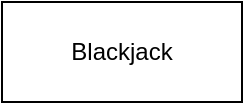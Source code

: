 <mxfile>
    <diagram name="Blackjack Game Flowchart" id="0">
        <mxGraphModel dx="578" dy="495" grid="1" gridSize="10" guides="1" tooltips="1" connect="1" arrows="1" fold="1" page="1" pageScale="1" pageWidth="827" pageHeight="1169" math="0" shadow="0">
            <root>
                <mxCell id="0"/>
                <mxCell id="1" parent="0"/>
                <mxCell id="2" value="Blackjack" style="diamond;whiteSpace=wrap;html=1;" vertex="1" parent="1">
                    <mxGeometry x="310" y="610" width="120" height="50" as="geometry"/>
                </mxCell>
            </root>
        </mxGraphModel>
    </diagram>
</mxfile>